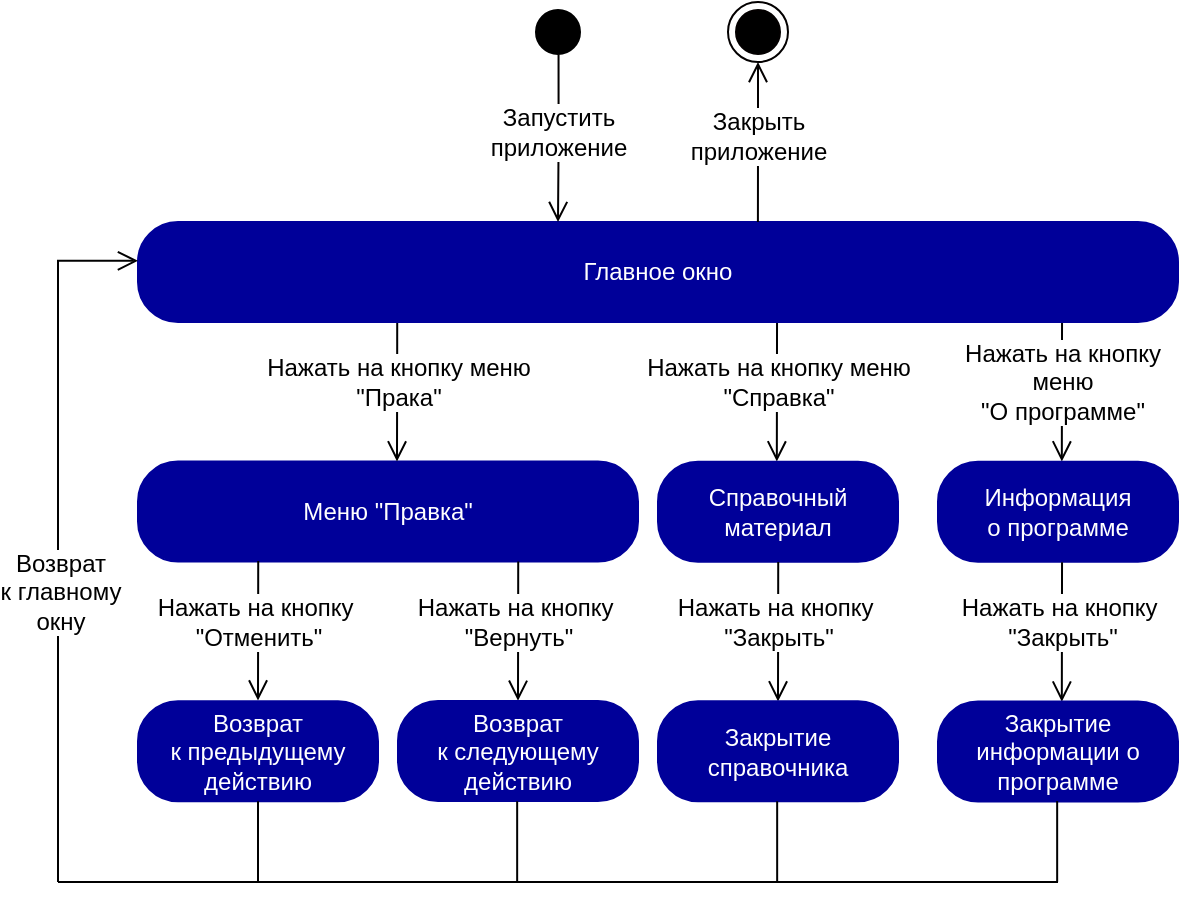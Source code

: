 <mxfile version="17.2.1" type="device"><diagram id="etlDYVYETBeBH645nl2H" name="Page-1"><mxGraphModel dx="-1512" dy="660" grid="1" gridSize="10" guides="1" tooltips="1" connect="1" arrows="1" fold="1" page="1" pageScale="1" pageWidth="850" pageHeight="1100" math="0" shadow="0"><root><mxCell id="0"/><mxCell id="1" parent="0"/><mxCell id="psjXjGhAPFQ-x1jHjVS4-109" value="Меню &quot;Правка&quot;" style="rounded=1;whiteSpace=wrap;html=1;arcSize=40;fontColor=#FFFFFF;fillColor=#000099;strokeColor=#000099;" parent="1" vertex="1"><mxGeometry x="2735" y="579.7" width="250" height="50" as="geometry"/></mxCell><mxCell id="psjXjGhAPFQ-x1jHjVS4-110" value="" style="edgeStyle=orthogonalEdgeStyle;html=1;verticalAlign=bottom;endArrow=open;endSize=8;strokeColor=#000000;rounded=0;fontSize=10;exitX=0.097;exitY=1.006;exitDx=0;exitDy=0;exitPerimeter=0;entryX=0.154;entryY=0;entryDx=0;entryDy=0;entryPerimeter=0;" parent="1" edge="1"><mxGeometry relative="1" as="geometry"><mxPoint x="2864.503" y="579.7" as="targetPoint"/><mxPoint x="2864.61" y="510" as="sourcePoint"/><Array as="points"><mxPoint x="2864.44" y="519.7"/></Array></mxGeometry></mxCell><mxCell id="psjXjGhAPFQ-x1jHjVS4-111" value="Нажать на кнопку меню&lt;br&gt;&quot;Прака&quot;" style="edgeLabel;html=1;align=center;verticalAlign=middle;resizable=0;points=[];fontSize=12;labelBackgroundColor=default;" parent="psjXjGhAPFQ-x1jHjVS4-110" vertex="1" connectable="0"><mxGeometry x="-0.252" y="2" relative="1" as="geometry"><mxPoint x="-2" y="4" as="offset"/></mxGeometry></mxCell><mxCell id="psjXjGhAPFQ-x1jHjVS4-112" value="" style="edgeStyle=orthogonalEdgeStyle;html=1;verticalAlign=bottom;endArrow=open;endSize=8;strokeColor=#000000;rounded=0;fontSize=10;exitX=0.097;exitY=1.006;exitDx=0;exitDy=0;exitPerimeter=0;entryX=0.154;entryY=0;entryDx=0;entryDy=0;entryPerimeter=0;" parent="1" edge="1"><mxGeometry relative="1" as="geometry"><mxPoint x="2795.003" y="699.22" as="targetPoint"/><mxPoint x="2795.11" y="629.52" as="sourcePoint"/><Array as="points"><mxPoint x="2794.94" y="639.22"/></Array></mxGeometry></mxCell><mxCell id="psjXjGhAPFQ-x1jHjVS4-113" value="Нажать на кнопку&amp;nbsp;&lt;br&gt;&quot;Отменить&quot;" style="edgeLabel;html=1;align=center;verticalAlign=middle;resizable=0;points=[];fontSize=12;labelBackgroundColor=default;" parent="psjXjGhAPFQ-x1jHjVS4-112" vertex="1" connectable="0"><mxGeometry x="-0.252" y="2" relative="1" as="geometry"><mxPoint x="-2" y="4" as="offset"/></mxGeometry></mxCell><mxCell id="psjXjGhAPFQ-x1jHjVS4-114" value="" style="edgeStyle=orthogonalEdgeStyle;html=1;verticalAlign=bottom;endArrow=open;endSize=8;strokeColor=#000000;rounded=0;fontSize=10;exitX=0.097;exitY=1.006;exitDx=0;exitDy=0;exitPerimeter=0;entryX=0.154;entryY=0;entryDx=0;entryDy=0;entryPerimeter=0;" parent="1" edge="1"><mxGeometry relative="1" as="geometry"><mxPoint x="2925.003" y="699.4" as="targetPoint"/><mxPoint x="2925.11" y="629.7" as="sourcePoint"/><Array as="points"><mxPoint x="2924.94" y="639.4"/></Array></mxGeometry></mxCell><mxCell id="psjXjGhAPFQ-x1jHjVS4-115" value="Нажать на кнопку&amp;nbsp;&lt;br&gt;&quot;Вернуть&quot;" style="edgeLabel;html=1;align=center;verticalAlign=middle;resizable=0;points=[];fontSize=12;labelBackgroundColor=default;" parent="psjXjGhAPFQ-x1jHjVS4-114" vertex="1" connectable="0"><mxGeometry x="-0.252" y="2" relative="1" as="geometry"><mxPoint x="-2" y="4" as="offset"/></mxGeometry></mxCell><mxCell id="psjXjGhAPFQ-x1jHjVS4-116" value="Возврат &lt;br&gt;к предыдущему&lt;br&gt;действию" style="rounded=1;whiteSpace=wrap;html=1;arcSize=40;fontColor=#FFFFFF;fillColor=#000099;strokeColor=#000099;" parent="1" vertex="1"><mxGeometry x="2735" y="699.61" width="120" height="50" as="geometry"/></mxCell><mxCell id="psjXjGhAPFQ-x1jHjVS4-117" value="Возврат &lt;br&gt;к следующему&lt;br&gt;действию" style="rounded=1;whiteSpace=wrap;html=1;arcSize=40;fontColor=#FFFFFF;fillColor=#000099;strokeColor=#000099;" parent="1" vertex="1"><mxGeometry x="2865" y="699.52" width="120" height="50" as="geometry"/></mxCell><mxCell id="psjXjGhAPFQ-x1jHjVS4-125" value="" style="edgeStyle=orthogonalEdgeStyle;html=1;verticalAlign=bottom;endArrow=open;endSize=8;strokeColor=#000000;rounded=0;fontSize=10;exitX=0.097;exitY=1.006;exitDx=0;exitDy=0;exitPerimeter=0;entryX=0.154;entryY=0;entryDx=0;entryDy=0;entryPerimeter=0;" parent="1" edge="1"><mxGeometry relative="1" as="geometry"><mxPoint x="3054.413" y="579.7" as="targetPoint"/><mxPoint x="3054.52" y="510.0" as="sourcePoint"/><Array as="points"><mxPoint x="3054.35" y="519.7"/></Array></mxGeometry></mxCell><mxCell id="psjXjGhAPFQ-x1jHjVS4-126" value="Нажать на кнопку меню&lt;br&gt;&quot;Справка&quot;" style="edgeLabel;html=1;align=center;verticalAlign=middle;resizable=0;points=[];fontSize=12;labelBackgroundColor=default;" parent="psjXjGhAPFQ-x1jHjVS4-125" vertex="1" connectable="0"><mxGeometry x="-0.252" y="2" relative="1" as="geometry"><mxPoint x="-2" y="4" as="offset"/></mxGeometry></mxCell><mxCell id="psjXjGhAPFQ-x1jHjVS4-129" value="Справочный &lt;br&gt;материал" style="rounded=1;whiteSpace=wrap;html=1;arcSize=40;fontColor=#FFFFFF;fillColor=#000099;strokeColor=#000099;" parent="1" vertex="1"><mxGeometry x="2995" y="579.82" width="120" height="50" as="geometry"/></mxCell><mxCell id="psjXjGhAPFQ-x1jHjVS4-130" value="" style="edgeStyle=orthogonalEdgeStyle;html=1;verticalAlign=bottom;endArrow=open;endSize=8;strokeColor=#000000;rounded=0;fontSize=10;exitX=0.097;exitY=1.006;exitDx=0;exitDy=0;exitPerimeter=0;entryX=0.154;entryY=0;entryDx=0;entryDy=0;entryPerimeter=0;" parent="1" edge="1"><mxGeometry relative="1" as="geometry"><mxPoint x="3055.003" y="699.7" as="targetPoint"/><mxPoint x="3055.11" y="630.0" as="sourcePoint"/><Array as="points"><mxPoint x="3054.94" y="639.7"/></Array></mxGeometry></mxCell><mxCell id="psjXjGhAPFQ-x1jHjVS4-131" value="Нажать на кнопку&amp;nbsp;&lt;br&gt;&quot;Закрыть&quot;" style="edgeLabel;html=1;align=center;verticalAlign=middle;resizable=0;points=[];fontSize=12;labelBackgroundColor=default;" parent="psjXjGhAPFQ-x1jHjVS4-130" vertex="1" connectable="0"><mxGeometry x="-0.252" y="2" relative="1" as="geometry"><mxPoint x="-2" y="4" as="offset"/></mxGeometry></mxCell><mxCell id="psjXjGhAPFQ-x1jHjVS4-132" value="Закрытие справочника" style="rounded=1;whiteSpace=wrap;html=1;arcSize=40;fontColor=#FFFFFF;fillColor=#000099;strokeColor=#000099;" parent="1" vertex="1"><mxGeometry x="2995" y="699.61" width="120" height="50" as="geometry"/></mxCell><mxCell id="psjXjGhAPFQ-x1jHjVS4-135" value="" style="edgeStyle=orthogonalEdgeStyle;html=1;verticalAlign=bottom;endArrow=open;endSize=8;strokeColor=#000000;rounded=0;fontSize=10;exitX=0.097;exitY=1.006;exitDx=0;exitDy=0;exitPerimeter=0;entryX=0.154;entryY=0;entryDx=0;entryDy=0;entryPerimeter=0;" parent="1" edge="1"><mxGeometry relative="1" as="geometry"><mxPoint x="3196.913" y="579.7" as="targetPoint"/><mxPoint x="3197.02" y="510.0" as="sourcePoint"/><Array as="points"><mxPoint x="3196.85" y="519.7"/></Array></mxGeometry></mxCell><mxCell id="psjXjGhAPFQ-x1jHjVS4-136" value="Нажать на кнопку &lt;br&gt;меню&lt;br&gt;&quot;О программе&quot;" style="edgeLabel;html=1;align=center;verticalAlign=middle;resizable=0;points=[];fontSize=12;labelBackgroundColor=default;" parent="psjXjGhAPFQ-x1jHjVS4-135" vertex="1" connectable="0"><mxGeometry x="-0.252" y="2" relative="1" as="geometry"><mxPoint x="-2" y="4" as="offset"/></mxGeometry></mxCell><mxCell id="psjXjGhAPFQ-x1jHjVS4-137" value="Информация &lt;br&gt;о программе" style="rounded=1;whiteSpace=wrap;html=1;arcSize=40;fontColor=#FFFFFF;fillColor=#000099;strokeColor=#000099;" parent="1" vertex="1"><mxGeometry x="3135" y="579.82" width="120" height="50" as="geometry"/></mxCell><mxCell id="psjXjGhAPFQ-x1jHjVS4-138" value="" style="edgeStyle=orthogonalEdgeStyle;html=1;verticalAlign=bottom;endArrow=open;endSize=8;strokeColor=#000000;rounded=0;fontSize=10;exitX=0.097;exitY=1.006;exitDx=0;exitDy=0;exitPerimeter=0;entryX=0.154;entryY=0;entryDx=0;entryDy=0;entryPerimeter=0;" parent="1" edge="1"><mxGeometry relative="1" as="geometry"><mxPoint x="3196.913" y="699.82" as="targetPoint"/><mxPoint x="3197.02" y="630.12" as="sourcePoint"/><Array as="points"><mxPoint x="3196.85" y="639.82"/></Array></mxGeometry></mxCell><mxCell id="psjXjGhAPFQ-x1jHjVS4-139" value="Нажать на кнопку&amp;nbsp;&lt;br&gt;&quot;Закрыть&quot;" style="edgeLabel;html=1;align=center;verticalAlign=middle;resizable=0;points=[];fontSize=12;labelBackgroundColor=default;" parent="psjXjGhAPFQ-x1jHjVS4-138" vertex="1" connectable="0"><mxGeometry x="-0.252" y="2" relative="1" as="geometry"><mxPoint x="-2" y="4" as="offset"/></mxGeometry></mxCell><mxCell id="psjXjGhAPFQ-x1jHjVS4-140" value="Закрытие информации о программе" style="rounded=1;whiteSpace=wrap;html=1;arcSize=40;fontColor=#FFFFFF;fillColor=#000099;strokeColor=#000099;" parent="1" vertex="1"><mxGeometry x="3135" y="699.73" width="120" height="50" as="geometry"/></mxCell><mxCell id="-GEyt0fameAs3THqMVIB-1" value="&lt;span&gt;Главное окно&lt;/span&gt;" style="rounded=1;whiteSpace=wrap;html=1;arcSize=40;fontColor=#FFFFFF;fillColor=#000099;strokeColor=#000099;" parent="1" vertex="1"><mxGeometry x="2735" y="460" width="520" height="50" as="geometry"/></mxCell><mxCell id="l2hgIxDCqRnEw6dvZzFc-1" value="" style="ellipse;html=1;shape=startState;fillColor=#000000;strokeColor=#000000;fontColor=#000099;" parent="1" vertex="1"><mxGeometry x="2930" y="350" width="30" height="30" as="geometry"/></mxCell><mxCell id="l2hgIxDCqRnEw6dvZzFc-2" value="&lt;font style=&quot;font-size: 12px&quot;&gt;Запустить &lt;br&gt;приложение&lt;/font&gt;" style="edgeStyle=orthogonalEdgeStyle;html=1;verticalAlign=bottom;endArrow=open;endSize=8;strokeColor=#030000;rounded=0;exitX=0.509;exitY=0.876;exitDx=0;exitDy=0;exitPerimeter=0;spacingBottom=-14;fontSize=11;" parent="1" source="l2hgIxDCqRnEw6dvZzFc-1" edge="1"><mxGeometry relative="1" as="geometry"><mxPoint x="2945" y="460" as="targetPoint"/><mxPoint x="2915" y="420" as="sourcePoint"/></mxGeometry></mxCell><mxCell id="l2hgIxDCqRnEw6dvZzFc-3" value="&lt;font style=&quot;font-size: 12px&quot;&gt;Закрыть&lt;br&gt;приложение&lt;/font&gt;" style="edgeStyle=orthogonalEdgeStyle;html=1;verticalAlign=bottom;endArrow=open;endSize=8;strokeColor=#030000;rounded=0;spacingBottom=-14;fontSize=11;entryX=0.5;entryY=1;entryDx=0;entryDy=0;exitX=0.781;exitY=0;exitDx=0;exitDy=0;exitPerimeter=0;" parent="1" target="l2hgIxDCqRnEw6dvZzFc-4" edge="1"><mxGeometry relative="1" as="geometry"><mxPoint x="3140" y="430" as="targetPoint"/><mxPoint x="3044.96" y="460" as="sourcePoint"/><Array as="points"><mxPoint x="3045" y="420"/><mxPoint x="3045" y="420"/></Array></mxGeometry></mxCell><mxCell id="l2hgIxDCqRnEw6dvZzFc-4" value="" style="ellipse;html=1;shape=endState;fillColor=#000000;strokeColor=#030000;" parent="1" vertex="1"><mxGeometry x="3030" y="350" width="30" height="30" as="geometry"/></mxCell><mxCell id="l2hgIxDCqRnEw6dvZzFc-5" value="" style="endArrow=none;html=1;rounded=0;" parent="1" edge="1"><mxGeometry width="50" height="50" relative="1" as="geometry"><mxPoint x="2695" y="790" as="sourcePoint"/><mxPoint x="3195" y="790" as="targetPoint"/></mxGeometry></mxCell><mxCell id="l2hgIxDCqRnEw6dvZzFc-6" value="" style="edgeStyle=orthogonalEdgeStyle;html=1;verticalAlign=bottom;endArrow=open;endSize=8;strokeColor=#000000;rounded=0;fontSize=10;entryX=0;entryY=0.388;entryDx=0;entryDy=0;entryPerimeter=0;" parent="1" target="-GEyt0fameAs3THqMVIB-1" edge="1"><mxGeometry relative="1" as="geometry"><mxPoint x="2545" y="480" as="targetPoint"/><mxPoint x="2695" y="790" as="sourcePoint"/><Array as="points"><mxPoint x="2695" y="790"/><mxPoint x="2695" y="479"/></Array></mxGeometry></mxCell><mxCell id="KR1SqViR_HAk23dxBAXe-1" value="&lt;font style=&quot;font-size: 12px&quot;&gt;Возврат&lt;br&gt;к главному&lt;br&gt;окну&lt;br&gt;&lt;/font&gt;" style="edgeLabel;html=1;align=center;verticalAlign=middle;resizable=0;points=[];" parent="l2hgIxDCqRnEw6dvZzFc-6" vertex="1" connectable="0"><mxGeometry x="-0.171" y="-1" relative="1" as="geometry"><mxPoint as="offset"/></mxGeometry></mxCell><mxCell id="KR1SqViR_HAk23dxBAXe-2" value="" style="endArrow=none;html=1;rounded=0;entryX=0.5;entryY=1;entryDx=0;entryDy=0;" parent="1" target="psjXjGhAPFQ-x1jHjVS4-116" edge="1"><mxGeometry width="50" height="50" relative="1" as="geometry"><mxPoint x="2795" y="790" as="sourcePoint"/><mxPoint x="2945" y="740" as="targetPoint"/></mxGeometry></mxCell><mxCell id="KR1SqViR_HAk23dxBAXe-3" value="" style="endArrow=none;html=1;rounded=0;entryX=0.5;entryY=1;entryDx=0;entryDy=0;" parent="1" edge="1"><mxGeometry width="50" height="50" relative="1" as="geometry"><mxPoint x="2924.58" y="790" as="sourcePoint"/><mxPoint x="2924.58" y="749.61" as="targetPoint"/></mxGeometry></mxCell><mxCell id="KR1SqViR_HAk23dxBAXe-4" value="" style="endArrow=none;html=1;rounded=0;entryX=0.5;entryY=1;entryDx=0;entryDy=0;" parent="1" edge="1"><mxGeometry width="50" height="50" relative="1" as="geometry"><mxPoint x="3054.58" y="790" as="sourcePoint"/><mxPoint x="3054.58" y="749.61" as="targetPoint"/></mxGeometry></mxCell><mxCell id="KR1SqViR_HAk23dxBAXe-5" value="" style="endArrow=none;html=1;rounded=0;entryX=0.5;entryY=1;entryDx=0;entryDy=0;" parent="1" edge="1"><mxGeometry width="50" height="50" relative="1" as="geometry"><mxPoint x="3194.58" y="789.91" as="sourcePoint"/><mxPoint x="3194.58" y="749.52" as="targetPoint"/></mxGeometry></mxCell></root></mxGraphModel></diagram></mxfile>